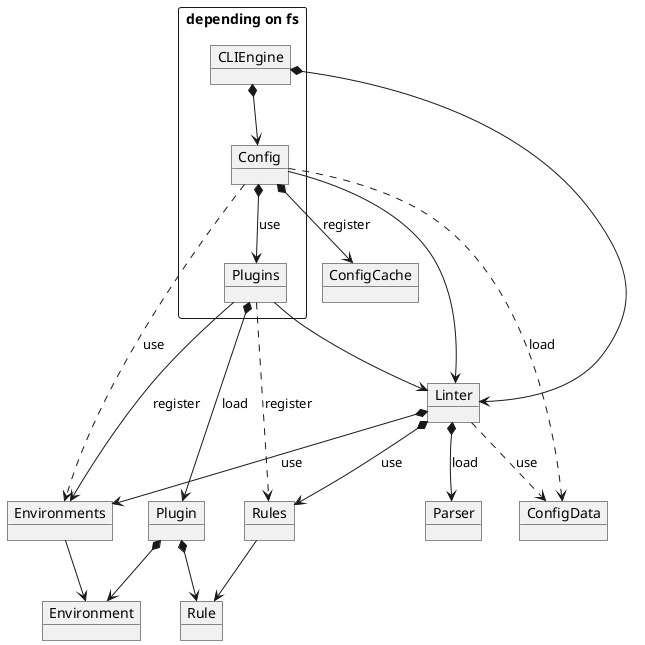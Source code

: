 @startuml
rectangle "depending on fs" {
  object CLIEngine
  object Config
  object Plugins
}
object Linter
object ConfigCache
object ConfigData
object Environments
object Rules
object Parser
object Plugin
object Environment
object Rule

CLIEngine *--> Linter
CLIEngine *--> Config
Config --> Linter
Config *--> ConfigCache : "register"
Config *--> Plugins : "use"
Config ..> ConfigData : "load"
Config ..> Environments : "use"
Plugins --> Environments : "register"
Plugins --> Linter
Plugins ..> Rules : "register"
Plugins *--> Plugin : "load"
Linter *--> Parser : "load"
Linter *--> Rules : "use"
Linter *--> Environments : "use"
Linter ..> ConfigData : "use"
Environments --> Environment
Rules --> Rule
Plugin *--> Rule
Plugin *--> Environment
@enduml
